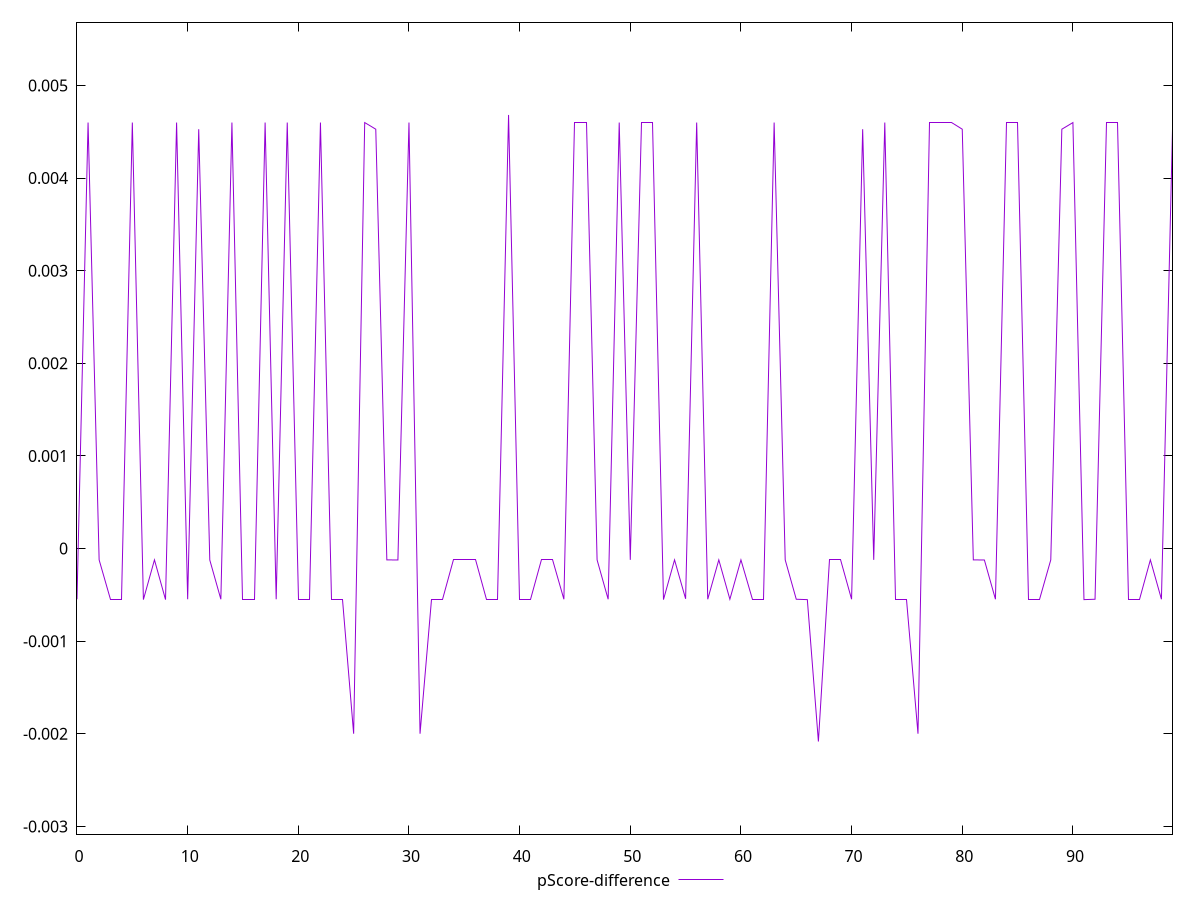 reset

$pScoreDifference <<EOF
0 -0.0005472166802393819
1 0.004599091596629856
2 -0.0001221789047367583
3 -0.0005472166802393819
4 -0.0005472166802393819
5 0.004599091596629856
6 -0.0005513138582491361
7 -0.0001221789047367583
8 -0.0005513138582491361
9 0.004599091596629856
10 -0.0005472166802393819
11 0.004527390979781387
12 -0.00012353245285767755
13 -0.0005472166802393819
14 0.004599091596629856
15 -0.0005472166802393819
16 -0.0005472166802393819
17 0.004599091596629856
18 -0.0005472166802393819
19 0.004599091596629856
20 -0.0005472166802393819
21 -0.0005472166802393819
22 0.004599091596629856
23 -0.0005472166802393819
24 -0.0005472166802393819
25 -0.001999144644548201
26 0.004599091596629856
27 0.004527390979781387
28 -0.0001221789047367583
29 -0.00012353245285767755
30 0.004599091596629856
31 -0.001999144644548201
32 -0.0005472166802393819
33 -0.0005472166802393819
34 -0.0001221789047367583
35 -0.0001221789047367583
36 -0.0001221789047367583
37 -0.0005472166802393819
38 -0.0005472166802393819
39 0.004681613853780631
40 -0.0005472166802393819
41 -0.0005472166802393819
42 -0.0001221789047367583
43 -0.0001221789047367583
44 -0.0005472166802393819
45 0.004599091596629856
46 0.004599091596629856
47 -0.0001221789047367583
48 -0.0005472166802393819
49 0.004599091596629856
50 -0.0001221789047367583
51 0.004599091596629856
52 0.004599091596629856
53 -0.0005513138582491361
54 -0.0001221789047367583
55 -0.000542525563515972
56 0.004599091596629856
57 -0.0005472166802393819
58 -0.0001221789047367583
59 -0.0005472166802393819
60 -0.0001221789047367583
61 -0.0005472166802393819
62 -0.0005472166802393819
63 0.004599091596629856
64 -0.0001221789047367583
65 -0.0005472166802393819
66 -0.0005513138582491361
67 -0.0020830978139950718
68 -0.0001221789047367583
69 -0.0001221789047367583
70 -0.0005472166802393819
71 0.004527390979781387
72 -0.0001221789047367583
73 0.004599091596629856
74 -0.0005472166802393819
75 -0.0005472166802393819
76 -0.001999144644548201
77 0.004599091596629856
78 0.004599091596629856
79 0.004599091596629856
80 0.004527390979781387
81 -0.0001221789047367583
82 -0.00012353245285767755
83 -0.0005472166802393819
84 0.004599091596629856
85 0.004599091596629856
86 -0.0005472166802393819
87 -0.0005472166802393819
88 -0.0001221789047367583
89 0.004527390979781387
90 0.004599091596629856
91 -0.0005513138582491361
92 -0.0005472166802393819
93 0.004599091596629856
94 0.004599091596629856
95 -0.0005513138582491361
96 -0.0005513138582491361
97 -0.0001221789047367583
98 -0.0005472166802393819
99 0.004527390979781387
EOF

set key outside below
set xrange [0:99]
set yrange [-0.003083097813995072:0.005681613853780631]
set trange [-0.003083097813995072:0.005681613853780631]
set terminal svg size 640, 500 enhanced background rgb 'white'
set output "reports/report_00032_2021-02-25T10-28-15.087Z/cumulative-layout-shift/samples/music/pScore-difference/values.svg"

plot $pScoreDifference title "pScore-difference" with line

reset
